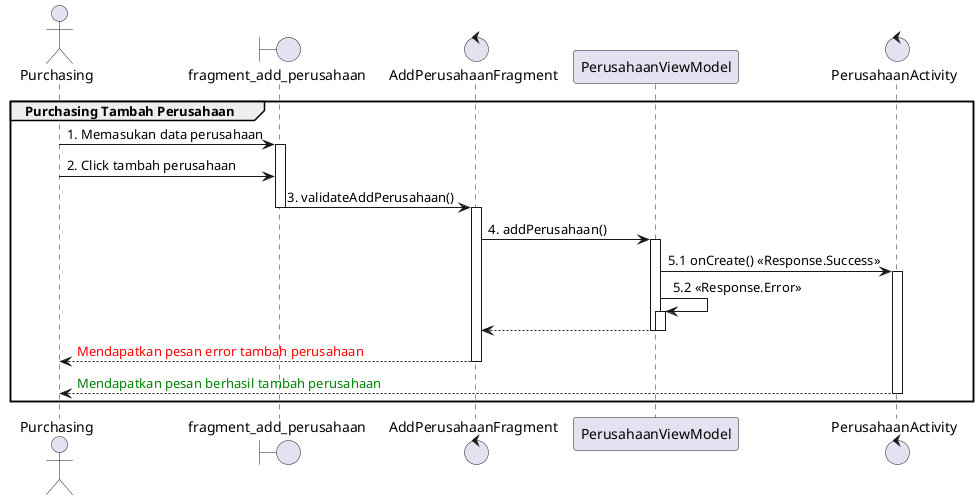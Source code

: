 @startuml
'https://plantuml.com/sequence-diagram

group Purchasing Tambah Perusahaan
    actor       Purchasing
    boundary    fragment_add_perusahaan
    control     AddPerusahaanFragment

    Purchasing -> fragment_add_perusahaan : 1. Memasukan data perusahaan
    activate fragment_add_perusahaan
    Purchasing -> fragment_add_perusahaan : 2. Click tambah perusahaan

    fragment_add_perusahaan -> AddPerusahaanFragment : 3. validateAddPerusahaan()
    deactivate fragment_add_perusahaan

    activate AddPerusahaanFragment
    AddPerusahaanFragment -> PerusahaanViewModel : 4. addPerusahaan()
    activate PerusahaanViewModel

    control PerusahaanActivity
    PerusahaanViewModel -> PerusahaanActivity : 5.1 onCreate() <<Response.Success>>
    activate PerusahaanActivity

    PerusahaanViewModel -> PerusahaanViewModel : 5.2 <<Response.Error>>
    activate PerusahaanViewModel
    AddPerusahaanFragment <-- PerusahaanViewModel
    deactivate PerusahaanViewModel
    deactivate PerusahaanViewModel

    Purchasing <-- AddPerusahaanFragment : <font color=red>Mendapatkan pesan error tambah perusahaan
    deactivate AddPerusahaanFragment

    Purchasing <-- PerusahaanActivity :  <font color=green>Mendapatkan pesan berhasil tambah perusahaan
    deactivate PerusahaanActivity
end
@enduml